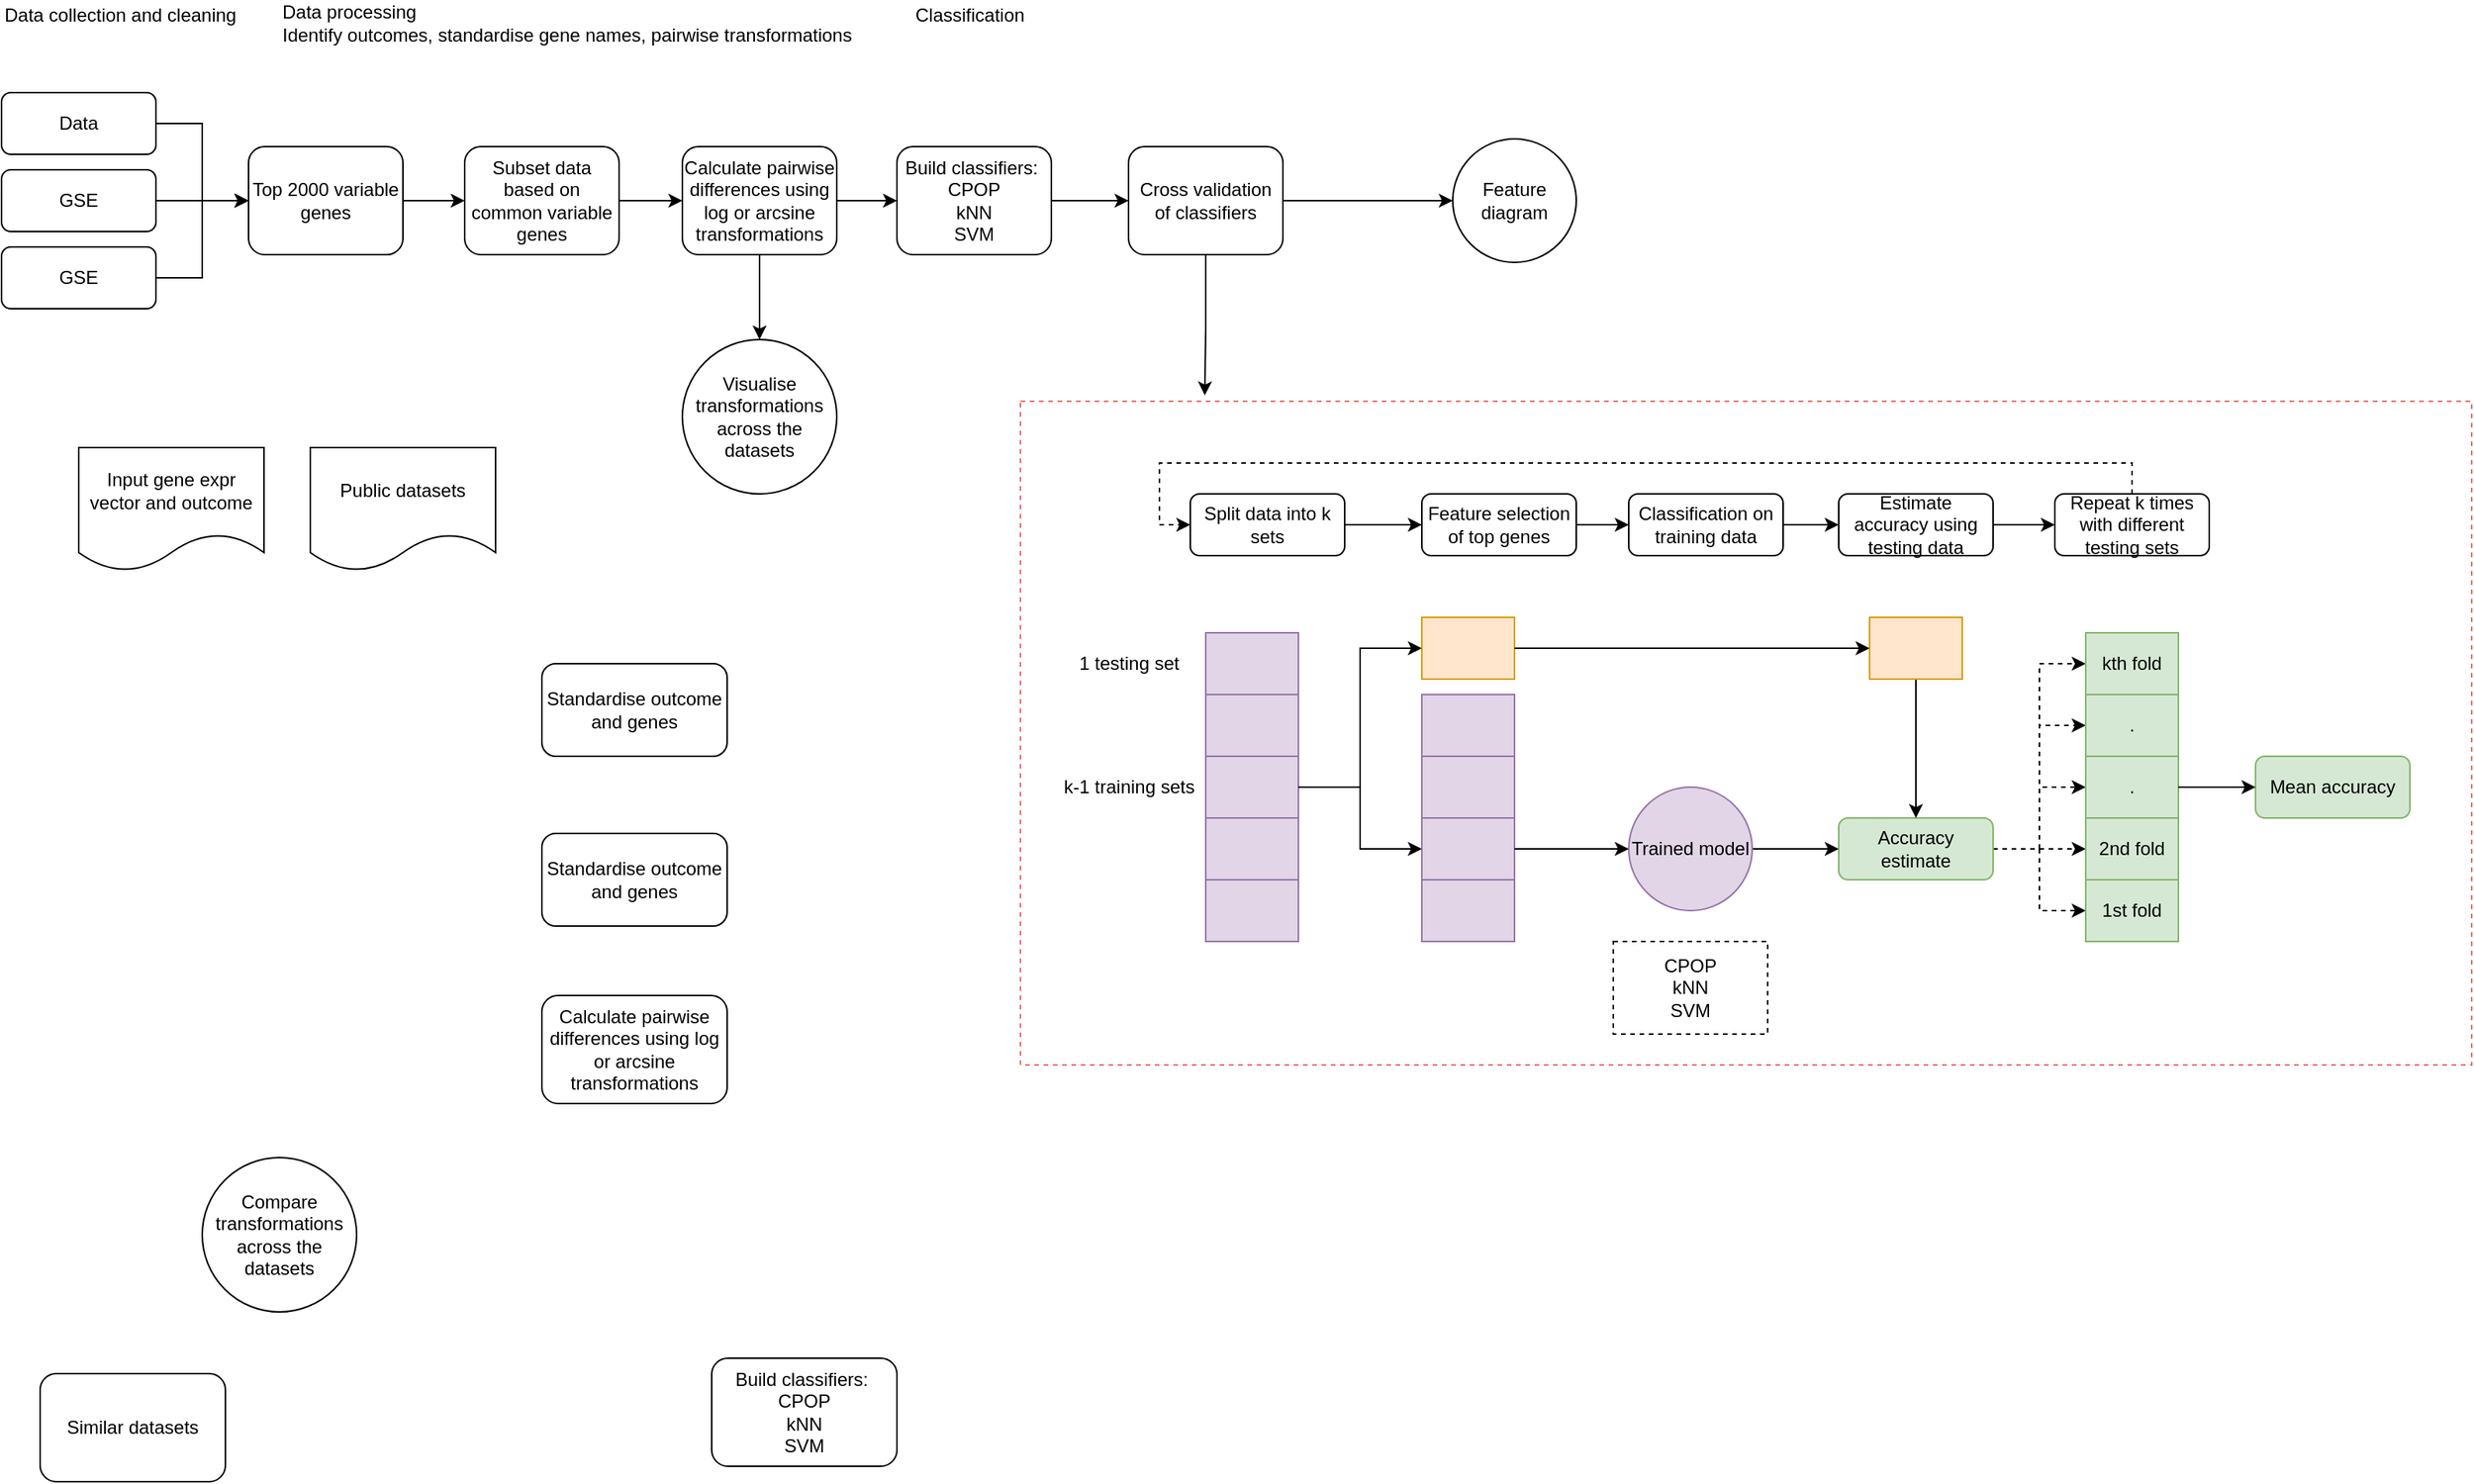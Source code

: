 <mxfile version="18.0.2" type="device"><diagram id="TUWZEOEHkp7sc4VIKQRf" name="Page-1"><mxGraphModel dx="1261" dy="344" grid="1" gridSize="10" guides="1" tooltips="1" connect="1" arrows="1" fold="1" page="1" pageScale="1" pageWidth="827" pageHeight="1169" math="0" shadow="0"><root><mxCell id="0"/><mxCell id="1" parent="0"/><mxCell id="TivqhdVlDMrq6eH6Ipvt-149" value="" style="whiteSpace=wrap;html=1;rounded=0;dashed=1;fillColor=none;strokeColor=#EA6B66;" vertex="1" parent="1"><mxGeometry x="690" y="280" width="940" height="430" as="geometry"/></mxCell><mxCell id="TivqhdVlDMrq6eH6Ipvt-131" style="edgeStyle=orthogonalEdgeStyle;rounded=0;orthogonalLoop=1;jettySize=auto;html=1;entryX=0;entryY=0.5;entryDx=0;entryDy=0;" edge="1" parent="1" source="TivqhdVlDMrq6eH6Ipvt-1" target="TivqhdVlDMrq6eH6Ipvt-22"><mxGeometry relative="1" as="geometry"><mxPoint x="190" y="100" as="targetPoint"/></mxGeometry></mxCell><mxCell id="TivqhdVlDMrq6eH6Ipvt-1" value="Data" style="rounded=1;whiteSpace=wrap;html=1;" vertex="1" parent="1"><mxGeometry x="30" y="80" width="100" height="40" as="geometry"/></mxCell><mxCell id="TivqhdVlDMrq6eH6Ipvt-4" value="Data collection and cleaning" style="text;align=left;verticalAlign=middle;resizable=0;points=[];autosize=1;strokeColor=none;fillColor=none;html=1;" vertex="1" parent="1"><mxGeometry x="30" y="20" width="170" height="20" as="geometry"/></mxCell><mxCell id="TivqhdVlDMrq6eH6Ipvt-5" value="Data processing&lt;br&gt;Identify outcomes, standardise gene names, pairwise transformations" style="text;html=1;align=left;verticalAlign=middle;resizable=0;points=[];autosize=1;strokeColor=none;fillColor=none;" vertex="1" parent="1"><mxGeometry x="210" y="20" width="380" height="30" as="geometry"/></mxCell><mxCell id="TivqhdVlDMrq6eH6Ipvt-135" value="" style="edgeStyle=orthogonalEdgeStyle;rounded=0;orthogonalLoop=1;jettySize=auto;html=1;entryX=0.5;entryY=0;entryDx=0;entryDy=0;" edge="1" parent="1" source="TivqhdVlDMrq6eH6Ipvt-7" target="TivqhdVlDMrq6eH6Ipvt-155"><mxGeometry relative="1" as="geometry"><mxPoint x="521" y="230" as="targetPoint"/></mxGeometry></mxCell><mxCell id="TivqhdVlDMrq6eH6Ipvt-138" value="" style="edgeStyle=orthogonalEdgeStyle;rounded=0;orthogonalLoop=1;jettySize=auto;html=1;" edge="1" parent="1" source="TivqhdVlDMrq6eH6Ipvt-7" target="TivqhdVlDMrq6eH6Ipvt-23"><mxGeometry relative="1" as="geometry"/></mxCell><mxCell id="TivqhdVlDMrq6eH6Ipvt-7" value="Calculate pairwise differences using log or arcsine transformations" style="rounded=1;whiteSpace=wrap;html=1;" vertex="1" parent="1"><mxGeometry x="471" y="115" width="100" height="70" as="geometry"/></mxCell><mxCell id="TivqhdVlDMrq6eH6Ipvt-129" value="" style="edgeStyle=orthogonalEdgeStyle;rounded=0;orthogonalLoop=1;jettySize=auto;html=1;" edge="1" parent="1" source="TivqhdVlDMrq6eH6Ipvt-8" target="TivqhdVlDMrq6eH6Ipvt-22"><mxGeometry relative="1" as="geometry"/></mxCell><mxCell id="TivqhdVlDMrq6eH6Ipvt-8" value="GSE" style="rounded=1;whiteSpace=wrap;html=1;" vertex="1" parent="1"><mxGeometry x="30" y="130" width="100" height="40" as="geometry"/></mxCell><mxCell id="TivqhdVlDMrq6eH6Ipvt-134" value="" style="edgeStyle=orthogonalEdgeStyle;rounded=0;orthogonalLoop=1;jettySize=auto;html=1;" edge="1" parent="1" source="TivqhdVlDMrq6eH6Ipvt-12" target="TivqhdVlDMrq6eH6Ipvt-7"><mxGeometry relative="1" as="geometry"/></mxCell><mxCell id="TivqhdVlDMrq6eH6Ipvt-12" value="Subset data based on common variable genes" style="rounded=1;whiteSpace=wrap;html=1;" vertex="1" parent="1"><mxGeometry x="330" y="115" width="100" height="70" as="geometry"/></mxCell><mxCell id="TivqhdVlDMrq6eH6Ipvt-14" value="Classification" style="text;html=1;align=left;verticalAlign=middle;resizable=0;points=[];autosize=1;strokeColor=none;fillColor=none;" vertex="1" parent="1"><mxGeometry x="620" y="20" width="90" height="20" as="geometry"/></mxCell><mxCell id="TivqhdVlDMrq6eH6Ipvt-140" value="" style="edgeStyle=orthogonalEdgeStyle;rounded=0;orthogonalLoop=1;jettySize=auto;html=1;entryX=0;entryY=0.5;entryDx=0;entryDy=0;" edge="1" parent="1" source="TivqhdVlDMrq6eH6Ipvt-15" target="TivqhdVlDMrq6eH6Ipvt-154"><mxGeometry relative="1" as="geometry"><mxPoint x="970" y="150" as="targetPoint"/></mxGeometry></mxCell><mxCell id="TivqhdVlDMrq6eH6Ipvt-150" value="" style="edgeStyle=orthogonalEdgeStyle;rounded=0;orthogonalLoop=1;jettySize=auto;html=1;entryX=0.127;entryY=-0.009;entryDx=0;entryDy=0;entryPerimeter=0;" edge="1" parent="1" source="TivqhdVlDMrq6eH6Ipvt-15" target="TivqhdVlDMrq6eH6Ipvt-149"><mxGeometry relative="1" as="geometry"/></mxCell><mxCell id="TivqhdVlDMrq6eH6Ipvt-15" value="Cross validation of classifiers" style="rounded=1;whiteSpace=wrap;html=1;" vertex="1" parent="1"><mxGeometry x="760" y="115" width="100" height="70" as="geometry"/></mxCell><mxCell id="TivqhdVlDMrq6eH6Ipvt-17" value="CPOP&lt;br&gt;kNN&lt;br&gt;SVM" style="rounded=0;whiteSpace=wrap;html=1;dashed=1;" vertex="1" parent="1"><mxGeometry x="1074" y="630" width="100" height="60" as="geometry"/></mxCell><mxCell id="TivqhdVlDMrq6eH6Ipvt-132" style="edgeStyle=orthogonalEdgeStyle;rounded=0;orthogonalLoop=1;jettySize=auto;html=1;" edge="1" parent="1" source="TivqhdVlDMrq6eH6Ipvt-21" target="TivqhdVlDMrq6eH6Ipvt-22"><mxGeometry relative="1" as="geometry"><mxPoint x="190" y="200" as="targetPoint"/></mxGeometry></mxCell><mxCell id="TivqhdVlDMrq6eH6Ipvt-21" value="GSE" style="rounded=1;whiteSpace=wrap;html=1;" vertex="1" parent="1"><mxGeometry x="30" y="180" width="100" height="40" as="geometry"/></mxCell><mxCell id="TivqhdVlDMrq6eH6Ipvt-133" value="" style="edgeStyle=orthogonalEdgeStyle;rounded=0;orthogonalLoop=1;jettySize=auto;html=1;" edge="1" parent="1" source="TivqhdVlDMrq6eH6Ipvt-22" target="TivqhdVlDMrq6eH6Ipvt-12"><mxGeometry relative="1" as="geometry"/></mxCell><mxCell id="TivqhdVlDMrq6eH6Ipvt-22" value="Top 2000 variable genes" style="rounded=1;whiteSpace=wrap;html=1;" vertex="1" parent="1"><mxGeometry x="190" y="115" width="100" height="70" as="geometry"/></mxCell><mxCell id="TivqhdVlDMrq6eH6Ipvt-139" value="" style="edgeStyle=orthogonalEdgeStyle;rounded=0;orthogonalLoop=1;jettySize=auto;html=1;" edge="1" parent="1" source="TivqhdVlDMrq6eH6Ipvt-23" target="TivqhdVlDMrq6eH6Ipvt-15"><mxGeometry relative="1" as="geometry"/></mxCell><mxCell id="TivqhdVlDMrq6eH6Ipvt-23" value="Build classifiers:&amp;nbsp;&lt;br&gt;CPOP&lt;br&gt;kNN&lt;br&gt;SVM" style="rounded=1;whiteSpace=wrap;html=1;" vertex="1" parent="1"><mxGeometry x="610" y="115" width="100" height="70" as="geometry"/></mxCell><mxCell id="TivqhdVlDMrq6eH6Ipvt-122" style="edgeStyle=orthogonalEdgeStyle;rounded=0;orthogonalLoop=1;jettySize=auto;html=1;entryX=0;entryY=0.5;entryDx=0;entryDy=0;dashed=1;" edge="1" parent="1" source="TivqhdVlDMrq6eH6Ipvt-47" target="TivqhdVlDMrq6eH6Ipvt-95"><mxGeometry relative="1" as="geometry"/></mxCell><mxCell id="TivqhdVlDMrq6eH6Ipvt-123" style="edgeStyle=orthogonalEdgeStyle;rounded=0;orthogonalLoop=1;jettySize=auto;html=1;entryX=0;entryY=0.5;entryDx=0;entryDy=0;dashed=1;" edge="1" parent="1" source="TivqhdVlDMrq6eH6Ipvt-47" target="TivqhdVlDMrq6eH6Ipvt-97"><mxGeometry relative="1" as="geometry"/></mxCell><mxCell id="TivqhdVlDMrq6eH6Ipvt-124" style="edgeStyle=orthogonalEdgeStyle;rounded=0;orthogonalLoop=1;jettySize=auto;html=1;entryX=0;entryY=0.5;entryDx=0;entryDy=0;dashed=1;" edge="1" parent="1" source="TivqhdVlDMrq6eH6Ipvt-47" target="TivqhdVlDMrq6eH6Ipvt-93"><mxGeometry relative="1" as="geometry"/></mxCell><mxCell id="TivqhdVlDMrq6eH6Ipvt-125" style="edgeStyle=orthogonalEdgeStyle;rounded=0;orthogonalLoop=1;jettySize=auto;html=1;dashed=1;exitX=1;exitY=0.5;exitDx=0;exitDy=0;" edge="1" parent="1" source="TivqhdVlDMrq6eH6Ipvt-47" target="TivqhdVlDMrq6eH6Ipvt-89"><mxGeometry relative="1" as="geometry"/></mxCell><mxCell id="TivqhdVlDMrq6eH6Ipvt-126" style="edgeStyle=orthogonalEdgeStyle;rounded=0;orthogonalLoop=1;jettySize=auto;html=1;dashed=1;exitX=1;exitY=0.5;exitDx=0;exitDy=0;" edge="1" parent="1" source="TivqhdVlDMrq6eH6Ipvt-47" target="TivqhdVlDMrq6eH6Ipvt-91"><mxGeometry relative="1" as="geometry"/></mxCell><mxCell id="TivqhdVlDMrq6eH6Ipvt-47" value="Accuracy estimate" style="rounded=1;whiteSpace=wrap;html=1;fillColor=#d5e8d4;strokeColor=#82b366;" vertex="1" parent="1"><mxGeometry x="1220" y="550" width="100" height="40" as="geometry"/></mxCell><mxCell id="TivqhdVlDMrq6eH6Ipvt-115" style="edgeStyle=orthogonalEdgeStyle;rounded=0;orthogonalLoop=1;jettySize=auto;html=1;entryX=0;entryY=0.5;entryDx=0;entryDy=0;" edge="1" parent="1" source="TivqhdVlDMrq6eH6Ipvt-48" target="TivqhdVlDMrq6eH6Ipvt-47"><mxGeometry relative="1" as="geometry"/></mxCell><mxCell id="TivqhdVlDMrq6eH6Ipvt-48" value="Trained model" style="ellipse;whiteSpace=wrap;html=1;aspect=fixed;fillColor=#e1d5e7;strokeColor=#9673a6;" vertex="1" parent="1"><mxGeometry x="1084" y="530" width="80" height="80" as="geometry"/></mxCell><mxCell id="TivqhdVlDMrq6eH6Ipvt-60" value="" style="shape=table;startSize=0;container=1;collapsible=0;childLayout=tableLayout;fillColor=#e1d5e7;strokeColor=#9673a6;" vertex="1" parent="1"><mxGeometry x="950" y="470" width="60" height="160.0" as="geometry"/></mxCell><mxCell id="TivqhdVlDMrq6eH6Ipvt-61" value="" style="shape=tableRow;horizontal=0;startSize=0;swimlaneHead=0;swimlaneBody=0;top=0;left=0;bottom=0;right=0;collapsible=0;dropTarget=0;fillColor=none;points=[[0,0.5],[1,0.5]];portConstraint=eastwest;" vertex="1" parent="TivqhdVlDMrq6eH6Ipvt-60"><mxGeometry width="60" height="40" as="geometry"/></mxCell><mxCell id="TivqhdVlDMrq6eH6Ipvt-62" value="" style="shape=partialRectangle;html=1;whiteSpace=wrap;connectable=0;overflow=hidden;fillColor=none;top=0;left=0;bottom=0;right=0;pointerEvents=1;" vertex="1" parent="TivqhdVlDMrq6eH6Ipvt-61"><mxGeometry width="60" height="40" as="geometry"><mxRectangle width="60" height="40" as="alternateBounds"/></mxGeometry></mxCell><mxCell id="TivqhdVlDMrq6eH6Ipvt-63" value="" style="shape=tableRow;horizontal=0;startSize=0;swimlaneHead=0;swimlaneBody=0;top=0;left=0;bottom=0;right=0;collapsible=0;dropTarget=0;fillColor=none;points=[[0,0.5],[1,0.5]];portConstraint=eastwest;" vertex="1" parent="TivqhdVlDMrq6eH6Ipvt-60"><mxGeometry y="40" width="60" height="40" as="geometry"/></mxCell><mxCell id="TivqhdVlDMrq6eH6Ipvt-64" value="" style="shape=partialRectangle;html=1;whiteSpace=wrap;connectable=0;overflow=hidden;fillColor=none;top=0;left=0;bottom=0;right=0;pointerEvents=1;" vertex="1" parent="TivqhdVlDMrq6eH6Ipvt-63"><mxGeometry width="60" height="40" as="geometry"><mxRectangle width="60" height="40" as="alternateBounds"/></mxGeometry></mxCell><mxCell id="TivqhdVlDMrq6eH6Ipvt-65" value="" style="shape=tableRow;horizontal=0;startSize=0;swimlaneHead=0;swimlaneBody=0;top=0;left=0;bottom=0;right=0;collapsible=0;dropTarget=0;fillColor=none;points=[[0,0.5],[1,0.5]];portConstraint=eastwest;" vertex="1" parent="TivqhdVlDMrq6eH6Ipvt-60"><mxGeometry y="80" width="60" height="40" as="geometry"/></mxCell><mxCell id="TivqhdVlDMrq6eH6Ipvt-66" value="" style="shape=partialRectangle;html=1;whiteSpace=wrap;connectable=0;overflow=hidden;fillColor=none;top=0;left=0;bottom=0;right=0;pointerEvents=1;" vertex="1" parent="TivqhdVlDMrq6eH6Ipvt-65"><mxGeometry width="60" height="40" as="geometry"><mxRectangle width="60" height="40" as="alternateBounds"/></mxGeometry></mxCell><mxCell id="TivqhdVlDMrq6eH6Ipvt-67" value="" style="shape=tableRow;horizontal=0;startSize=0;swimlaneHead=0;swimlaneBody=0;top=0;left=0;bottom=0;right=0;collapsible=0;dropTarget=0;fillColor=none;points=[[0,0.5],[1,0.5]];portConstraint=eastwest;" vertex="1" parent="TivqhdVlDMrq6eH6Ipvt-60"><mxGeometry y="120" width="60" height="40" as="geometry"/></mxCell><mxCell id="TivqhdVlDMrq6eH6Ipvt-68" value="" style="shape=partialRectangle;html=1;whiteSpace=wrap;connectable=0;overflow=hidden;fillColor=none;top=0;left=0;bottom=0;right=0;pointerEvents=1;" vertex="1" parent="TivqhdVlDMrq6eH6Ipvt-67"><mxGeometry width="60" height="40" as="geometry"><mxRectangle width="60" height="40" as="alternateBounds"/></mxGeometry></mxCell><mxCell id="TivqhdVlDMrq6eH6Ipvt-69" value="" style="shape=table;startSize=0;container=1;collapsible=0;childLayout=tableLayout;fillColor=#ffe6cc;strokeColor=#d79b00;" vertex="1" parent="1"><mxGeometry x="950" y="420" width="60" height="40" as="geometry"/></mxCell><mxCell id="TivqhdVlDMrq6eH6Ipvt-70" value="" style="shape=tableRow;horizontal=0;startSize=0;swimlaneHead=0;swimlaneBody=0;top=0;left=0;bottom=0;right=0;collapsible=0;dropTarget=0;fillColor=none;points=[[0,0.5],[1,0.5]];portConstraint=eastwest;" vertex="1" parent="TivqhdVlDMrq6eH6Ipvt-69"><mxGeometry width="60" height="40" as="geometry"/></mxCell><mxCell id="TivqhdVlDMrq6eH6Ipvt-71" value="" style="shape=partialRectangle;html=1;whiteSpace=wrap;connectable=0;overflow=hidden;fillColor=none;top=0;left=0;bottom=0;right=0;pointerEvents=1;" vertex="1" parent="TivqhdVlDMrq6eH6Ipvt-70"><mxGeometry width="60" height="40" as="geometry"><mxRectangle width="60" height="40" as="alternateBounds"/></mxGeometry></mxCell><mxCell id="TivqhdVlDMrq6eH6Ipvt-142" value="" style="edgeStyle=orthogonalEdgeStyle;rounded=0;orthogonalLoop=1;jettySize=auto;html=1;" edge="1" parent="1" source="TivqhdVlDMrq6eH6Ipvt-80" target="TivqhdVlDMrq6eH6Ipvt-81"><mxGeometry relative="1" as="geometry"/></mxCell><mxCell id="TivqhdVlDMrq6eH6Ipvt-80" value="Split data into k sets" style="rounded=1;whiteSpace=wrap;html=1;" vertex="1" parent="1"><mxGeometry x="800" y="340" width="100" height="40" as="geometry"/></mxCell><mxCell id="TivqhdVlDMrq6eH6Ipvt-143" value="" style="edgeStyle=orthogonalEdgeStyle;rounded=0;orthogonalLoop=1;jettySize=auto;html=1;" edge="1" parent="1" source="TivqhdVlDMrq6eH6Ipvt-81" target="TivqhdVlDMrq6eH6Ipvt-82"><mxGeometry relative="1" as="geometry"/></mxCell><mxCell id="TivqhdVlDMrq6eH6Ipvt-81" value="Feature selection of top genes" style="rounded=1;whiteSpace=wrap;html=1;" vertex="1" parent="1"><mxGeometry x="950" y="340" width="100" height="40" as="geometry"/></mxCell><mxCell id="TivqhdVlDMrq6eH6Ipvt-144" value="" style="edgeStyle=orthogonalEdgeStyle;rounded=0;orthogonalLoop=1;jettySize=auto;html=1;" edge="1" parent="1" source="TivqhdVlDMrq6eH6Ipvt-82" target="TivqhdVlDMrq6eH6Ipvt-83"><mxGeometry relative="1" as="geometry"/></mxCell><mxCell id="TivqhdVlDMrq6eH6Ipvt-82" value="Classification on training data" style="rounded=1;whiteSpace=wrap;html=1;" vertex="1" parent="1"><mxGeometry x="1084" y="340" width="100" height="40" as="geometry"/></mxCell><mxCell id="TivqhdVlDMrq6eH6Ipvt-145" value="" style="edgeStyle=orthogonalEdgeStyle;rounded=0;orthogonalLoop=1;jettySize=auto;html=1;" edge="1" parent="1" source="TivqhdVlDMrq6eH6Ipvt-83" target="TivqhdVlDMrq6eH6Ipvt-84"><mxGeometry relative="1" as="geometry"/></mxCell><mxCell id="TivqhdVlDMrq6eH6Ipvt-83" value="Estimate accuracy using testing data" style="rounded=1;whiteSpace=wrap;html=1;" vertex="1" parent="1"><mxGeometry x="1220" y="340" width="100" height="40" as="geometry"/></mxCell><mxCell id="TivqhdVlDMrq6eH6Ipvt-141" style="edgeStyle=orthogonalEdgeStyle;rounded=0;orthogonalLoop=1;jettySize=auto;html=1;entryX=0;entryY=0.5;entryDx=0;entryDy=0;exitX=0.5;exitY=0;exitDx=0;exitDy=0;dashed=1;" edge="1" parent="1" source="TivqhdVlDMrq6eH6Ipvt-84" target="TivqhdVlDMrq6eH6Ipvt-80"><mxGeometry relative="1" as="geometry"/></mxCell><mxCell id="TivqhdVlDMrq6eH6Ipvt-84" value="Repeat k times with different testing sets" style="rounded=1;whiteSpace=wrap;html=1;" vertex="1" parent="1"><mxGeometry x="1360" y="340" width="100" height="40" as="geometry"/></mxCell><mxCell id="TivqhdVlDMrq6eH6Ipvt-99" value="" style="edgeStyle=orthogonalEdgeStyle;rounded=0;orthogonalLoop=1;jettySize=auto;html=1;" edge="1" parent="1" source="TivqhdVlDMrq6eH6Ipvt-85" target="TivqhdVlDMrq6eH6Ipvt-47"><mxGeometry relative="1" as="geometry"/></mxCell><mxCell id="TivqhdVlDMrq6eH6Ipvt-85" value="" style="shape=table;startSize=0;container=1;collapsible=0;childLayout=tableLayout;fillColor=#ffe6cc;strokeColor=#d79b00;" vertex="1" parent="1"><mxGeometry x="1240" y="420" width="60" height="40" as="geometry"/></mxCell><mxCell id="TivqhdVlDMrq6eH6Ipvt-86" value="" style="shape=tableRow;horizontal=0;startSize=0;swimlaneHead=0;swimlaneBody=0;top=0;left=0;bottom=0;right=0;collapsible=0;dropTarget=0;fillColor=none;points=[[0,0.5],[1,0.5]];portConstraint=eastwest;" vertex="1" parent="TivqhdVlDMrq6eH6Ipvt-85"><mxGeometry width="60" height="40" as="geometry"/></mxCell><mxCell id="TivqhdVlDMrq6eH6Ipvt-87" value="" style="shape=partialRectangle;html=1;whiteSpace=wrap;connectable=0;overflow=hidden;fillColor=none;top=0;left=0;bottom=0;right=0;pointerEvents=1;" vertex="1" parent="TivqhdVlDMrq6eH6Ipvt-86"><mxGeometry width="60" height="40" as="geometry"><mxRectangle width="60" height="40" as="alternateBounds"/></mxGeometry></mxCell><mxCell id="TivqhdVlDMrq6eH6Ipvt-88" value="" style="shape=table;startSize=0;container=1;collapsible=0;childLayout=tableLayout;fillColor=#d5e8d4;strokeColor=#82b366;" vertex="1" parent="1"><mxGeometry x="1380" y="430" width="60" height="200" as="geometry"/></mxCell><mxCell id="TivqhdVlDMrq6eH6Ipvt-89" value="" style="shape=tableRow;horizontal=0;startSize=0;swimlaneHead=0;swimlaneBody=0;top=0;left=0;bottom=0;right=0;collapsible=0;dropTarget=0;fillColor=none;points=[[0,0.5],[1,0.5]];portConstraint=eastwest;" vertex="1" parent="TivqhdVlDMrq6eH6Ipvt-88"><mxGeometry width="60" height="40" as="geometry"/></mxCell><mxCell id="TivqhdVlDMrq6eH6Ipvt-90" value="kth fold" style="shape=partialRectangle;html=1;whiteSpace=wrap;connectable=0;overflow=hidden;fillColor=none;top=0;left=0;bottom=0;right=0;pointerEvents=1;" vertex="1" parent="TivqhdVlDMrq6eH6Ipvt-89"><mxGeometry width="60" height="40" as="geometry"><mxRectangle width="60" height="40" as="alternateBounds"/></mxGeometry></mxCell><mxCell id="TivqhdVlDMrq6eH6Ipvt-91" value="" style="shape=tableRow;horizontal=0;startSize=0;swimlaneHead=0;swimlaneBody=0;top=0;left=0;bottom=0;right=0;collapsible=0;dropTarget=0;fillColor=none;points=[[0,0.5],[1,0.5]];portConstraint=eastwest;" vertex="1" parent="TivqhdVlDMrq6eH6Ipvt-88"><mxGeometry y="40" width="60" height="40" as="geometry"/></mxCell><mxCell id="TivqhdVlDMrq6eH6Ipvt-92" value="." style="shape=partialRectangle;html=1;whiteSpace=wrap;connectable=0;overflow=hidden;fillColor=none;top=0;left=0;bottom=0;right=0;pointerEvents=1;" vertex="1" parent="TivqhdVlDMrq6eH6Ipvt-91"><mxGeometry width="60" height="40" as="geometry"><mxRectangle width="60" height="40" as="alternateBounds"/></mxGeometry></mxCell><mxCell id="TivqhdVlDMrq6eH6Ipvt-93" value="" style="shape=tableRow;horizontal=0;startSize=0;swimlaneHead=0;swimlaneBody=0;top=0;left=0;bottom=0;right=0;collapsible=0;dropTarget=0;fillColor=none;points=[[0,0.5],[1,0.5]];portConstraint=eastwest;" vertex="1" parent="TivqhdVlDMrq6eH6Ipvt-88"><mxGeometry y="80" width="60" height="40" as="geometry"/></mxCell><mxCell id="TivqhdVlDMrq6eH6Ipvt-94" value="." style="shape=partialRectangle;html=1;whiteSpace=wrap;connectable=0;overflow=hidden;fillColor=none;top=0;left=0;bottom=0;right=0;pointerEvents=1;" vertex="1" parent="TivqhdVlDMrq6eH6Ipvt-93"><mxGeometry width="60" height="40" as="geometry"><mxRectangle width="60" height="40" as="alternateBounds"/></mxGeometry></mxCell><mxCell id="TivqhdVlDMrq6eH6Ipvt-95" value="" style="shape=tableRow;horizontal=0;startSize=0;swimlaneHead=0;swimlaneBody=0;top=0;left=0;bottom=0;right=0;collapsible=0;dropTarget=0;fillColor=none;points=[[0,0.5],[1,0.5]];portConstraint=eastwest;" vertex="1" parent="TivqhdVlDMrq6eH6Ipvt-88"><mxGeometry y="120" width="60" height="40" as="geometry"/></mxCell><mxCell id="TivqhdVlDMrq6eH6Ipvt-96" value="2nd fold" style="shape=partialRectangle;html=1;whiteSpace=wrap;connectable=0;overflow=hidden;fillColor=none;top=0;left=0;bottom=0;right=0;pointerEvents=1;" vertex="1" parent="TivqhdVlDMrq6eH6Ipvt-95"><mxGeometry width="60" height="40" as="geometry"><mxRectangle width="60" height="40" as="alternateBounds"/></mxGeometry></mxCell><mxCell id="TivqhdVlDMrq6eH6Ipvt-97" value="" style="shape=tableRow;horizontal=0;startSize=0;swimlaneHead=0;swimlaneBody=0;top=0;left=0;bottom=0;right=0;collapsible=0;dropTarget=0;fillColor=none;points=[[0,0.5],[1,0.5]];portConstraint=eastwest;" vertex="1" parent="TivqhdVlDMrq6eH6Ipvt-88"><mxGeometry y="160" width="60" height="40" as="geometry"/></mxCell><mxCell id="TivqhdVlDMrq6eH6Ipvt-98" value="1st fold" style="shape=partialRectangle;html=1;whiteSpace=wrap;connectable=0;overflow=hidden;fillColor=none;top=0;left=0;bottom=0;right=0;pointerEvents=1;" vertex="1" parent="TivqhdVlDMrq6eH6Ipvt-97"><mxGeometry width="60" height="40" as="geometry"><mxRectangle width="60" height="40" as="alternateBounds"/></mxGeometry></mxCell><mxCell id="TivqhdVlDMrq6eH6Ipvt-100" value="Mean accuracy" style="rounded=1;whiteSpace=wrap;html=1;fillColor=#d5e8d4;strokeColor=#82b366;" vertex="1" parent="1"><mxGeometry x="1490" y="510" width="100" height="40" as="geometry"/></mxCell><mxCell id="TivqhdVlDMrq6eH6Ipvt-101" value="" style="shape=table;startSize=0;container=1;collapsible=0;childLayout=tableLayout;fillColor=#e1d5e7;strokeColor=#9673a6;" vertex="1" parent="1"><mxGeometry x="810" y="430" width="60" height="200" as="geometry"/></mxCell><mxCell id="TivqhdVlDMrq6eH6Ipvt-110" style="shape=tableRow;horizontal=0;startSize=0;swimlaneHead=0;swimlaneBody=0;top=0;left=0;bottom=0;right=0;collapsible=0;dropTarget=0;fillColor=none;points=[[0,0.5],[1,0.5]];portConstraint=eastwest;" vertex="1" parent="TivqhdVlDMrq6eH6Ipvt-101"><mxGeometry width="60" height="40" as="geometry"/></mxCell><mxCell id="TivqhdVlDMrq6eH6Ipvt-111" style="shape=partialRectangle;html=1;whiteSpace=wrap;connectable=0;overflow=hidden;fillColor=none;top=0;left=0;bottom=0;right=0;pointerEvents=1;" vertex="1" parent="TivqhdVlDMrq6eH6Ipvt-110"><mxGeometry width="60" height="40" as="geometry"><mxRectangle width="60" height="40" as="alternateBounds"/></mxGeometry></mxCell><mxCell id="TivqhdVlDMrq6eH6Ipvt-102" value="" style="shape=tableRow;horizontal=0;startSize=0;swimlaneHead=0;swimlaneBody=0;top=0;left=0;bottom=0;right=0;collapsible=0;dropTarget=0;fillColor=none;points=[[0,0.5],[1,0.5]];portConstraint=eastwest;" vertex="1" parent="TivqhdVlDMrq6eH6Ipvt-101"><mxGeometry y="40" width="60" height="40" as="geometry"/></mxCell><mxCell id="TivqhdVlDMrq6eH6Ipvt-103" value="" style="shape=partialRectangle;html=1;whiteSpace=wrap;connectable=0;overflow=hidden;fillColor=none;top=0;left=0;bottom=0;right=0;pointerEvents=1;" vertex="1" parent="TivqhdVlDMrq6eH6Ipvt-102"><mxGeometry width="60" height="40" as="geometry"><mxRectangle width="60" height="40" as="alternateBounds"/></mxGeometry></mxCell><mxCell id="TivqhdVlDMrq6eH6Ipvt-104" value="" style="shape=tableRow;horizontal=0;startSize=0;swimlaneHead=0;swimlaneBody=0;top=0;left=0;bottom=0;right=0;collapsible=0;dropTarget=0;fillColor=none;points=[[0,0.5],[1,0.5]];portConstraint=eastwest;" vertex="1" parent="TivqhdVlDMrq6eH6Ipvt-101"><mxGeometry y="80" width="60" height="40" as="geometry"/></mxCell><mxCell id="TivqhdVlDMrq6eH6Ipvt-105" value="" style="shape=partialRectangle;html=1;whiteSpace=wrap;connectable=0;overflow=hidden;fillColor=none;top=0;left=0;bottom=0;right=0;pointerEvents=1;" vertex="1" parent="TivqhdVlDMrq6eH6Ipvt-104"><mxGeometry width="60" height="40" as="geometry"><mxRectangle width="60" height="40" as="alternateBounds"/></mxGeometry></mxCell><mxCell id="TivqhdVlDMrq6eH6Ipvt-106" value="" style="shape=tableRow;horizontal=0;startSize=0;swimlaneHead=0;swimlaneBody=0;top=0;left=0;bottom=0;right=0;collapsible=0;dropTarget=0;fillColor=none;points=[[0,0.5],[1,0.5]];portConstraint=eastwest;" vertex="1" parent="TivqhdVlDMrq6eH6Ipvt-101"><mxGeometry y="120" width="60" height="40" as="geometry"/></mxCell><mxCell id="TivqhdVlDMrq6eH6Ipvt-107" value="" style="shape=partialRectangle;html=1;whiteSpace=wrap;connectable=0;overflow=hidden;fillColor=none;top=0;left=0;bottom=0;right=0;pointerEvents=1;" vertex="1" parent="TivqhdVlDMrq6eH6Ipvt-106"><mxGeometry width="60" height="40" as="geometry"><mxRectangle width="60" height="40" as="alternateBounds"/></mxGeometry></mxCell><mxCell id="TivqhdVlDMrq6eH6Ipvt-108" value="" style="shape=tableRow;horizontal=0;startSize=0;swimlaneHead=0;swimlaneBody=0;top=0;left=0;bottom=0;right=0;collapsible=0;dropTarget=0;fillColor=none;points=[[0,0.5],[1,0.5]];portConstraint=eastwest;" vertex="1" parent="TivqhdVlDMrq6eH6Ipvt-101"><mxGeometry y="160" width="60" height="40" as="geometry"/></mxCell><mxCell id="TivqhdVlDMrq6eH6Ipvt-109" value="" style="shape=partialRectangle;html=1;whiteSpace=wrap;connectable=0;overflow=hidden;fillColor=none;top=0;left=0;bottom=0;right=0;pointerEvents=1;" vertex="1" parent="TivqhdVlDMrq6eH6Ipvt-108"><mxGeometry width="60" height="40" as="geometry"><mxRectangle width="60" height="40" as="alternateBounds"/></mxGeometry></mxCell><mxCell id="TivqhdVlDMrq6eH6Ipvt-114" style="edgeStyle=orthogonalEdgeStyle;rounded=0;orthogonalLoop=1;jettySize=auto;html=1;" edge="1" parent="1" source="TivqhdVlDMrq6eH6Ipvt-70" target="TivqhdVlDMrq6eH6Ipvt-86"><mxGeometry relative="1" as="geometry"/></mxCell><mxCell id="TivqhdVlDMrq6eH6Ipvt-116" style="edgeStyle=orthogonalEdgeStyle;rounded=0;orthogonalLoop=1;jettySize=auto;html=1;entryX=0;entryY=0.5;entryDx=0;entryDy=0;" edge="1" parent="1" source="TivqhdVlDMrq6eH6Ipvt-65" target="TivqhdVlDMrq6eH6Ipvt-48"><mxGeometry relative="1" as="geometry"/></mxCell><mxCell id="TivqhdVlDMrq6eH6Ipvt-119" style="edgeStyle=orthogonalEdgeStyle;rounded=0;orthogonalLoop=1;jettySize=auto;html=1;" edge="1" parent="1" source="TivqhdVlDMrq6eH6Ipvt-104" target="TivqhdVlDMrq6eH6Ipvt-70"><mxGeometry relative="1" as="geometry"/></mxCell><mxCell id="TivqhdVlDMrq6eH6Ipvt-120" style="edgeStyle=orthogonalEdgeStyle;rounded=0;orthogonalLoop=1;jettySize=auto;html=1;entryX=0;entryY=0.5;entryDx=0;entryDy=0;" edge="1" parent="1" source="TivqhdVlDMrq6eH6Ipvt-104" target="TivqhdVlDMrq6eH6Ipvt-65"><mxGeometry relative="1" as="geometry"/></mxCell><mxCell id="TivqhdVlDMrq6eH6Ipvt-121" style="edgeStyle=orthogonalEdgeStyle;rounded=0;orthogonalLoop=1;jettySize=auto;html=1;entryX=0;entryY=0.5;entryDx=0;entryDy=0;" edge="1" parent="1" source="TivqhdVlDMrq6eH6Ipvt-93" target="TivqhdVlDMrq6eH6Ipvt-100"><mxGeometry relative="1" as="geometry"/></mxCell><mxCell id="TivqhdVlDMrq6eH6Ipvt-146" value="k-1 training sets" style="text;html=1;align=center;verticalAlign=middle;resizable=0;points=[];autosize=1;strokeColor=none;fillColor=none;" vertex="1" parent="1"><mxGeometry x="710" y="520" width="100" height="20" as="geometry"/></mxCell><mxCell id="TivqhdVlDMrq6eH6Ipvt-147" value="1 testing set" style="text;html=1;align=center;verticalAlign=middle;resizable=0;points=[];autosize=1;strokeColor=none;fillColor=none;" vertex="1" parent="1"><mxGeometry x="720" y="440" width="80" height="20" as="geometry"/></mxCell><mxCell id="TivqhdVlDMrq6eH6Ipvt-154" value="Feature diagram" style="ellipse;whiteSpace=wrap;html=1;aspect=fixed;rounded=1;glass=0;strokeColor=#000000;fillColor=default;" vertex="1" parent="1"><mxGeometry x="970" y="110" width="80" height="80" as="geometry"/></mxCell><mxCell id="TivqhdVlDMrq6eH6Ipvt-155" value="Visualise transformations across the datasets" style="ellipse;whiteSpace=wrap;html=1;aspect=fixed;rounded=1;glass=0;strokeColor=#000000;fillColor=default;" vertex="1" parent="1"><mxGeometry x="471" y="240" width="100" height="100" as="geometry"/></mxCell><mxCell id="TivqhdVlDMrq6eH6Ipvt-156" value="Input gene expr vector and outcome" style="shape=document;whiteSpace=wrap;html=1;boundedLbl=1;rounded=1;glass=0;strokeColor=#000000;fillColor=default;" vertex="1" parent="1"><mxGeometry x="80" y="310" width="120" height="80" as="geometry"/></mxCell><mxCell id="TivqhdVlDMrq6eH6Ipvt-157" value="Standardise outcome and genes" style="rounded=1;whiteSpace=wrap;html=1;glass=0;strokeColor=#000000;fillColor=default;" vertex="1" parent="1"><mxGeometry x="380" y="450" width="120" height="60" as="geometry"/></mxCell><mxCell id="TivqhdVlDMrq6eH6Ipvt-158" value="Standardise outcome and genes" style="rounded=1;whiteSpace=wrap;html=1;glass=0;strokeColor=#000000;fillColor=default;" vertex="1" parent="1"><mxGeometry x="380" y="560" width="120" height="60" as="geometry"/></mxCell><mxCell id="TivqhdVlDMrq6eH6Ipvt-159" value="Public datasets" style="shape=document;whiteSpace=wrap;html=1;boundedLbl=1;rounded=1;glass=0;strokeColor=#000000;fillColor=default;" vertex="1" parent="1"><mxGeometry x="230" y="310" width="120" height="80" as="geometry"/></mxCell><mxCell id="TivqhdVlDMrq6eH6Ipvt-161" value="Calculate pairwise differences using log or arcsine transformations" style="rounded=1;whiteSpace=wrap;html=1;" vertex="1" parent="1"><mxGeometry x="380" y="665" width="120" height="70" as="geometry"/></mxCell><mxCell id="TivqhdVlDMrq6eH6Ipvt-162" value="Compare transformations across the datasets" style="ellipse;whiteSpace=wrap;html=1;aspect=fixed;rounded=1;glass=0;strokeColor=#000000;fillColor=default;" vertex="1" parent="1"><mxGeometry x="160" y="770" width="100" height="100" as="geometry"/></mxCell><mxCell id="TivqhdVlDMrq6eH6Ipvt-164" value="Build classifiers:&amp;nbsp;&lt;br&gt;CPOP&lt;br&gt;kNN&lt;br&gt;SVM" style="rounded=1;whiteSpace=wrap;html=1;" vertex="1" parent="1"><mxGeometry x="490" y="900" width="120" height="70" as="geometry"/></mxCell><mxCell id="TivqhdVlDMrq6eH6Ipvt-165" value="Similar datasets" style="rounded=1;whiteSpace=wrap;html=1;" vertex="1" parent="1"><mxGeometry x="55" y="910" width="120" height="70" as="geometry"/></mxCell></root></mxGraphModel></diagram></mxfile>